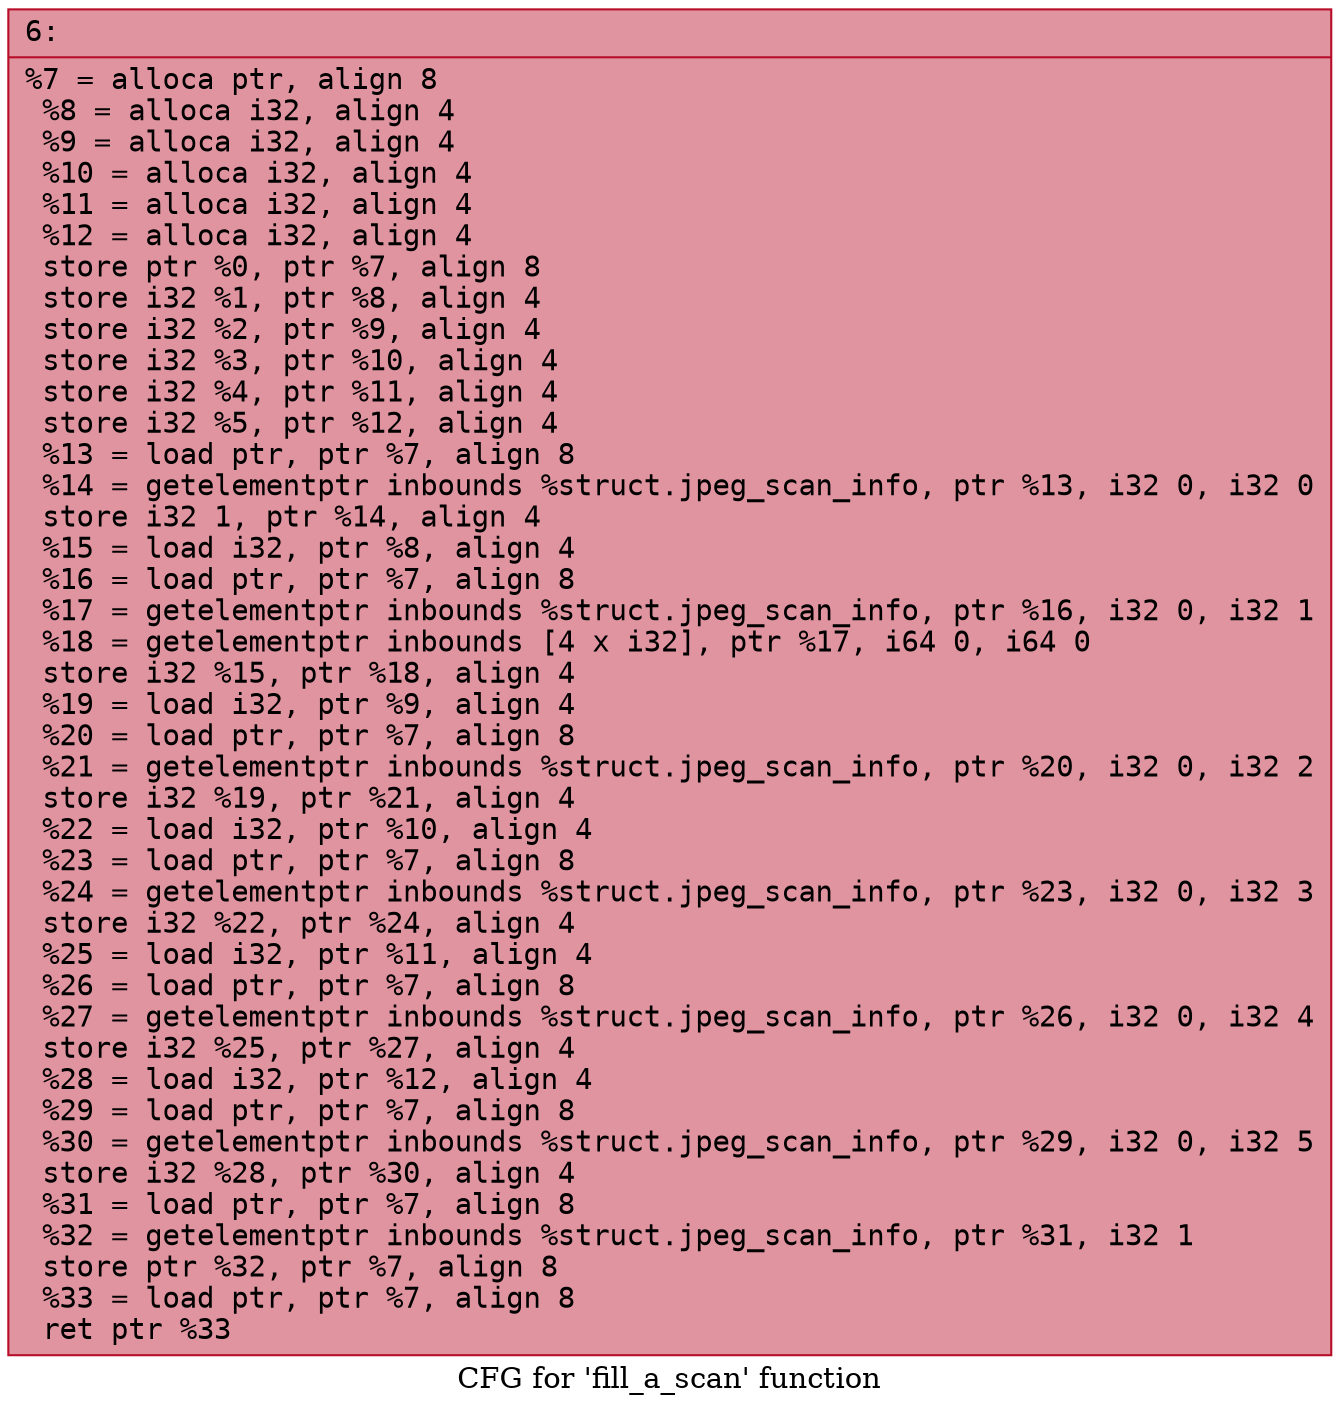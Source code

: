 digraph "CFG for 'fill_a_scan' function" {
	label="CFG for 'fill_a_scan' function";

	Node0x600001ab3cf0 [shape=record,color="#b70d28ff", style=filled, fillcolor="#b70d2870" fontname="Courier",label="{6:\l|  %7 = alloca ptr, align 8\l  %8 = alloca i32, align 4\l  %9 = alloca i32, align 4\l  %10 = alloca i32, align 4\l  %11 = alloca i32, align 4\l  %12 = alloca i32, align 4\l  store ptr %0, ptr %7, align 8\l  store i32 %1, ptr %8, align 4\l  store i32 %2, ptr %9, align 4\l  store i32 %3, ptr %10, align 4\l  store i32 %4, ptr %11, align 4\l  store i32 %5, ptr %12, align 4\l  %13 = load ptr, ptr %7, align 8\l  %14 = getelementptr inbounds %struct.jpeg_scan_info, ptr %13, i32 0, i32 0\l  store i32 1, ptr %14, align 4\l  %15 = load i32, ptr %8, align 4\l  %16 = load ptr, ptr %7, align 8\l  %17 = getelementptr inbounds %struct.jpeg_scan_info, ptr %16, i32 0, i32 1\l  %18 = getelementptr inbounds [4 x i32], ptr %17, i64 0, i64 0\l  store i32 %15, ptr %18, align 4\l  %19 = load i32, ptr %9, align 4\l  %20 = load ptr, ptr %7, align 8\l  %21 = getelementptr inbounds %struct.jpeg_scan_info, ptr %20, i32 0, i32 2\l  store i32 %19, ptr %21, align 4\l  %22 = load i32, ptr %10, align 4\l  %23 = load ptr, ptr %7, align 8\l  %24 = getelementptr inbounds %struct.jpeg_scan_info, ptr %23, i32 0, i32 3\l  store i32 %22, ptr %24, align 4\l  %25 = load i32, ptr %11, align 4\l  %26 = load ptr, ptr %7, align 8\l  %27 = getelementptr inbounds %struct.jpeg_scan_info, ptr %26, i32 0, i32 4\l  store i32 %25, ptr %27, align 4\l  %28 = load i32, ptr %12, align 4\l  %29 = load ptr, ptr %7, align 8\l  %30 = getelementptr inbounds %struct.jpeg_scan_info, ptr %29, i32 0, i32 5\l  store i32 %28, ptr %30, align 4\l  %31 = load ptr, ptr %7, align 8\l  %32 = getelementptr inbounds %struct.jpeg_scan_info, ptr %31, i32 1\l  store ptr %32, ptr %7, align 8\l  %33 = load ptr, ptr %7, align 8\l  ret ptr %33\l}"];
}
